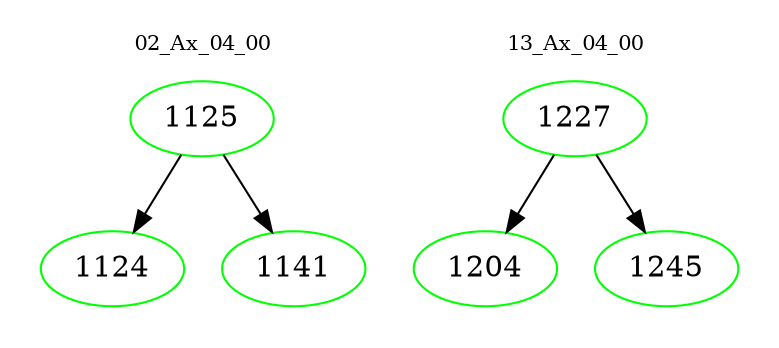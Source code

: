 digraph{
subgraph cluster_0 {
color = white
label = "02_Ax_04_00";
fontsize=10;
T0_1125 [label="1125", color="green"]
T0_1125 -> T0_1124 [color="black"]
T0_1124 [label="1124", color="green"]
T0_1125 -> T0_1141 [color="black"]
T0_1141 [label="1141", color="green"]
}
subgraph cluster_1 {
color = white
label = "13_Ax_04_00";
fontsize=10;
T1_1227 [label="1227", color="green"]
T1_1227 -> T1_1204 [color="black"]
T1_1204 [label="1204", color="green"]
T1_1227 -> T1_1245 [color="black"]
T1_1245 [label="1245", color="green"]
}
}
